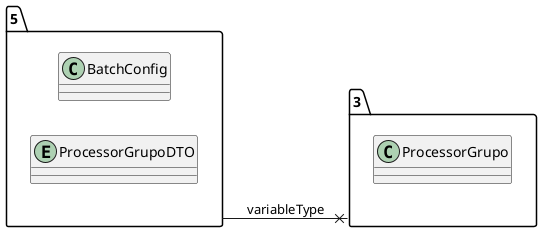 @startuml 
allow_mixing
left to right direction
package "5"{
class BatchConfig
entity ProcessorGrupoDTO

}
package "3"{
class ProcessorGrupo

}
"5" --x "3":variableType
@enduml